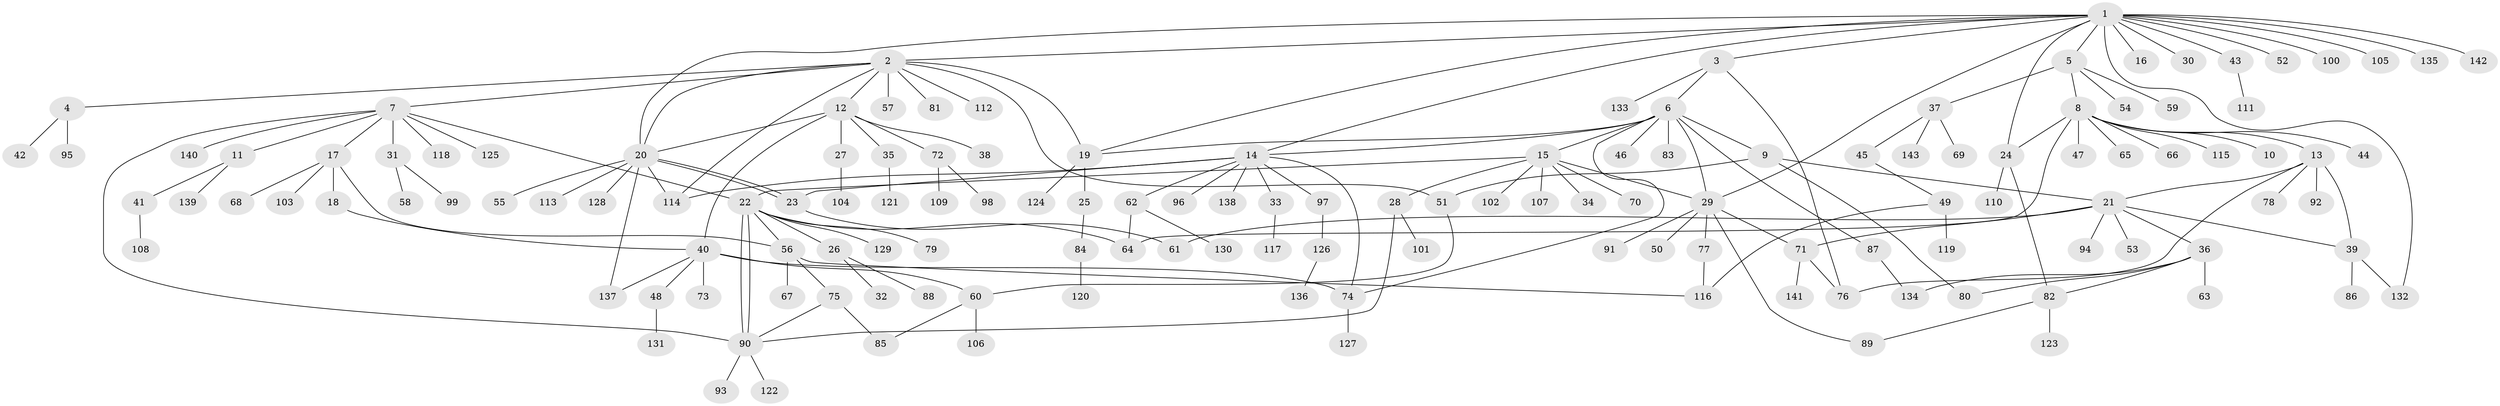 // Generated by graph-tools (version 1.1) at 2025/14/03/09/25 04:14:26]
// undirected, 143 vertices, 182 edges
graph export_dot {
graph [start="1"]
  node [color=gray90,style=filled];
  1;
  2;
  3;
  4;
  5;
  6;
  7;
  8;
  9;
  10;
  11;
  12;
  13;
  14;
  15;
  16;
  17;
  18;
  19;
  20;
  21;
  22;
  23;
  24;
  25;
  26;
  27;
  28;
  29;
  30;
  31;
  32;
  33;
  34;
  35;
  36;
  37;
  38;
  39;
  40;
  41;
  42;
  43;
  44;
  45;
  46;
  47;
  48;
  49;
  50;
  51;
  52;
  53;
  54;
  55;
  56;
  57;
  58;
  59;
  60;
  61;
  62;
  63;
  64;
  65;
  66;
  67;
  68;
  69;
  70;
  71;
  72;
  73;
  74;
  75;
  76;
  77;
  78;
  79;
  80;
  81;
  82;
  83;
  84;
  85;
  86;
  87;
  88;
  89;
  90;
  91;
  92;
  93;
  94;
  95;
  96;
  97;
  98;
  99;
  100;
  101;
  102;
  103;
  104;
  105;
  106;
  107;
  108;
  109;
  110;
  111;
  112;
  113;
  114;
  115;
  116;
  117;
  118;
  119;
  120;
  121;
  122;
  123;
  124;
  125;
  126;
  127;
  128;
  129;
  130;
  131;
  132;
  133;
  134;
  135;
  136;
  137;
  138;
  139;
  140;
  141;
  142;
  143;
  1 -- 2;
  1 -- 3;
  1 -- 5;
  1 -- 14;
  1 -- 16;
  1 -- 19;
  1 -- 20;
  1 -- 24;
  1 -- 29;
  1 -- 30;
  1 -- 43;
  1 -- 52;
  1 -- 100;
  1 -- 105;
  1 -- 132;
  1 -- 135;
  1 -- 142;
  2 -- 4;
  2 -- 7;
  2 -- 12;
  2 -- 19;
  2 -- 20;
  2 -- 51;
  2 -- 57;
  2 -- 81;
  2 -- 112;
  2 -- 114;
  3 -- 6;
  3 -- 76;
  3 -- 133;
  4 -- 42;
  4 -- 95;
  5 -- 8;
  5 -- 37;
  5 -- 54;
  5 -- 59;
  6 -- 9;
  6 -- 14;
  6 -- 15;
  6 -- 19;
  6 -- 29;
  6 -- 46;
  6 -- 74;
  6 -- 83;
  6 -- 87;
  7 -- 11;
  7 -- 17;
  7 -- 22;
  7 -- 31;
  7 -- 90;
  7 -- 118;
  7 -- 125;
  7 -- 140;
  8 -- 10;
  8 -- 13;
  8 -- 24;
  8 -- 44;
  8 -- 47;
  8 -- 64;
  8 -- 65;
  8 -- 66;
  8 -- 115;
  9 -- 21;
  9 -- 51;
  9 -- 80;
  11 -- 41;
  11 -- 139;
  12 -- 20;
  12 -- 27;
  12 -- 35;
  12 -- 38;
  12 -- 40;
  12 -- 72;
  13 -- 21;
  13 -- 39;
  13 -- 76;
  13 -- 78;
  13 -- 92;
  14 -- 23;
  14 -- 33;
  14 -- 62;
  14 -- 74;
  14 -- 96;
  14 -- 97;
  14 -- 114;
  14 -- 138;
  15 -- 22;
  15 -- 28;
  15 -- 29;
  15 -- 34;
  15 -- 70;
  15 -- 102;
  15 -- 107;
  17 -- 18;
  17 -- 56;
  17 -- 68;
  17 -- 103;
  18 -- 40;
  19 -- 25;
  19 -- 124;
  20 -- 23;
  20 -- 23;
  20 -- 55;
  20 -- 113;
  20 -- 114;
  20 -- 128;
  20 -- 137;
  21 -- 36;
  21 -- 39;
  21 -- 53;
  21 -- 61;
  21 -- 71;
  21 -- 94;
  22 -- 26;
  22 -- 56;
  22 -- 64;
  22 -- 79;
  22 -- 90;
  22 -- 90;
  22 -- 129;
  23 -- 61;
  24 -- 82;
  24 -- 110;
  25 -- 84;
  26 -- 32;
  26 -- 88;
  27 -- 104;
  28 -- 90;
  28 -- 101;
  29 -- 50;
  29 -- 71;
  29 -- 77;
  29 -- 89;
  29 -- 91;
  31 -- 58;
  31 -- 99;
  33 -- 117;
  35 -- 121;
  36 -- 63;
  36 -- 80;
  36 -- 82;
  36 -- 134;
  37 -- 45;
  37 -- 69;
  37 -- 143;
  39 -- 86;
  39 -- 132;
  40 -- 48;
  40 -- 60;
  40 -- 73;
  40 -- 74;
  40 -- 137;
  41 -- 108;
  43 -- 111;
  45 -- 49;
  48 -- 131;
  49 -- 116;
  49 -- 119;
  51 -- 60;
  56 -- 67;
  56 -- 75;
  56 -- 116;
  60 -- 85;
  60 -- 106;
  62 -- 64;
  62 -- 130;
  71 -- 76;
  71 -- 141;
  72 -- 98;
  72 -- 109;
  74 -- 127;
  75 -- 85;
  75 -- 90;
  77 -- 116;
  82 -- 89;
  82 -- 123;
  84 -- 120;
  87 -- 134;
  90 -- 93;
  90 -- 122;
  97 -- 126;
  126 -- 136;
}
